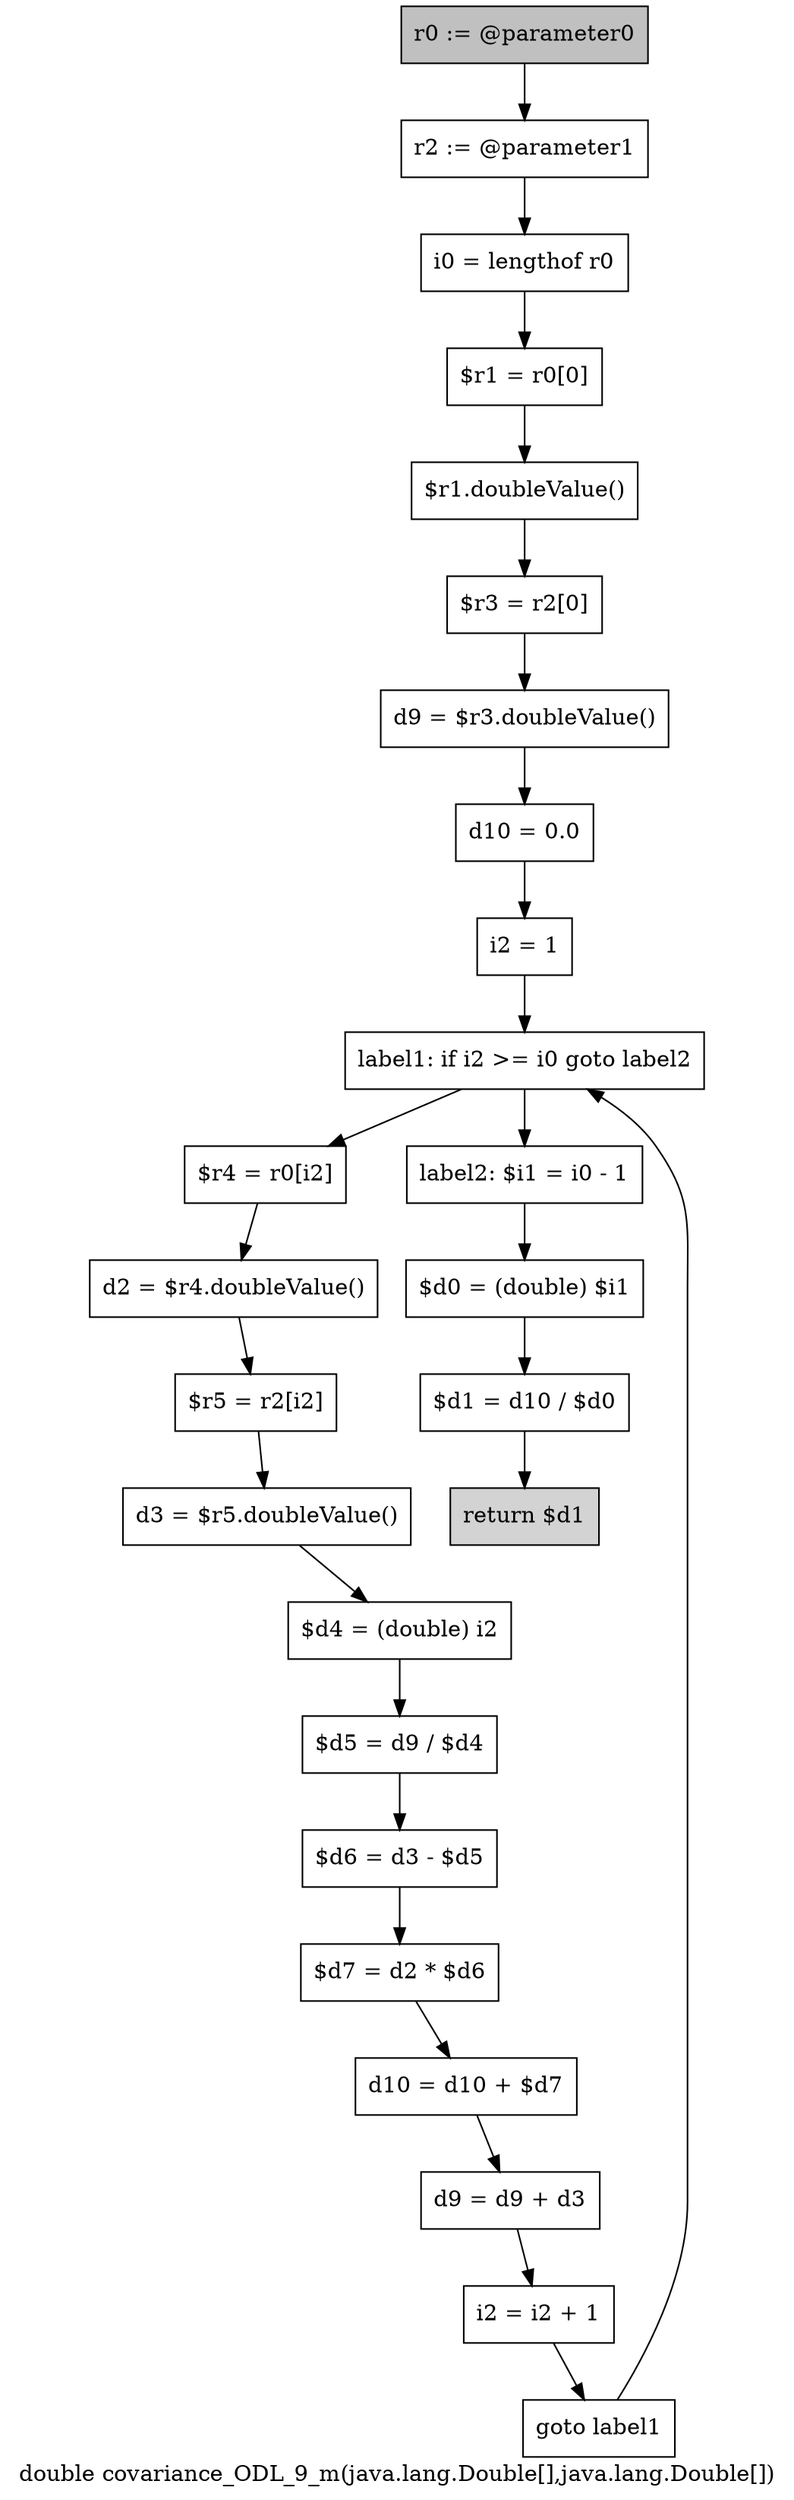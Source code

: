 digraph "double covariance_ODL_9_m(java.lang.Double[],java.lang.Double[])" {
    label="double covariance_ODL_9_m(java.lang.Double[],java.lang.Double[])";
    node [shape=box];
    "0" [style=filled,fillcolor=gray,label="r0 := @parameter0",];
    "1" [label="r2 := @parameter1",];
    "0"->"1";
    "2" [label="i0 = lengthof r0",];
    "1"->"2";
    "3" [label="$r1 = r0[0]",];
    "2"->"3";
    "4" [label="$r1.doubleValue()",];
    "3"->"4";
    "5" [label="$r3 = r2[0]",];
    "4"->"5";
    "6" [label="d9 = $r3.doubleValue()",];
    "5"->"6";
    "7" [label="d10 = 0.0",];
    "6"->"7";
    "8" [label="i2 = 1",];
    "7"->"8";
    "9" [label="label1: if i2 >= i0 goto label2",];
    "8"->"9";
    "10" [label="$r4 = r0[i2]",];
    "9"->"10";
    "22" [label="label2: $i1 = i0 - 1",];
    "9"->"22";
    "11" [label="d2 = $r4.doubleValue()",];
    "10"->"11";
    "12" [label="$r5 = r2[i2]",];
    "11"->"12";
    "13" [label="d3 = $r5.doubleValue()",];
    "12"->"13";
    "14" [label="$d4 = (double) i2",];
    "13"->"14";
    "15" [label="$d5 = d9 / $d4",];
    "14"->"15";
    "16" [label="$d6 = d3 - $d5",];
    "15"->"16";
    "17" [label="$d7 = d2 * $d6",];
    "16"->"17";
    "18" [label="d10 = d10 + $d7",];
    "17"->"18";
    "19" [label="d9 = d9 + d3",];
    "18"->"19";
    "20" [label="i2 = i2 + 1",];
    "19"->"20";
    "21" [label="goto label1",];
    "20"->"21";
    "21"->"9";
    "23" [label="$d0 = (double) $i1",];
    "22"->"23";
    "24" [label="$d1 = d10 / $d0",];
    "23"->"24";
    "25" [style=filled,fillcolor=lightgray,label="return $d1",];
    "24"->"25";
}
